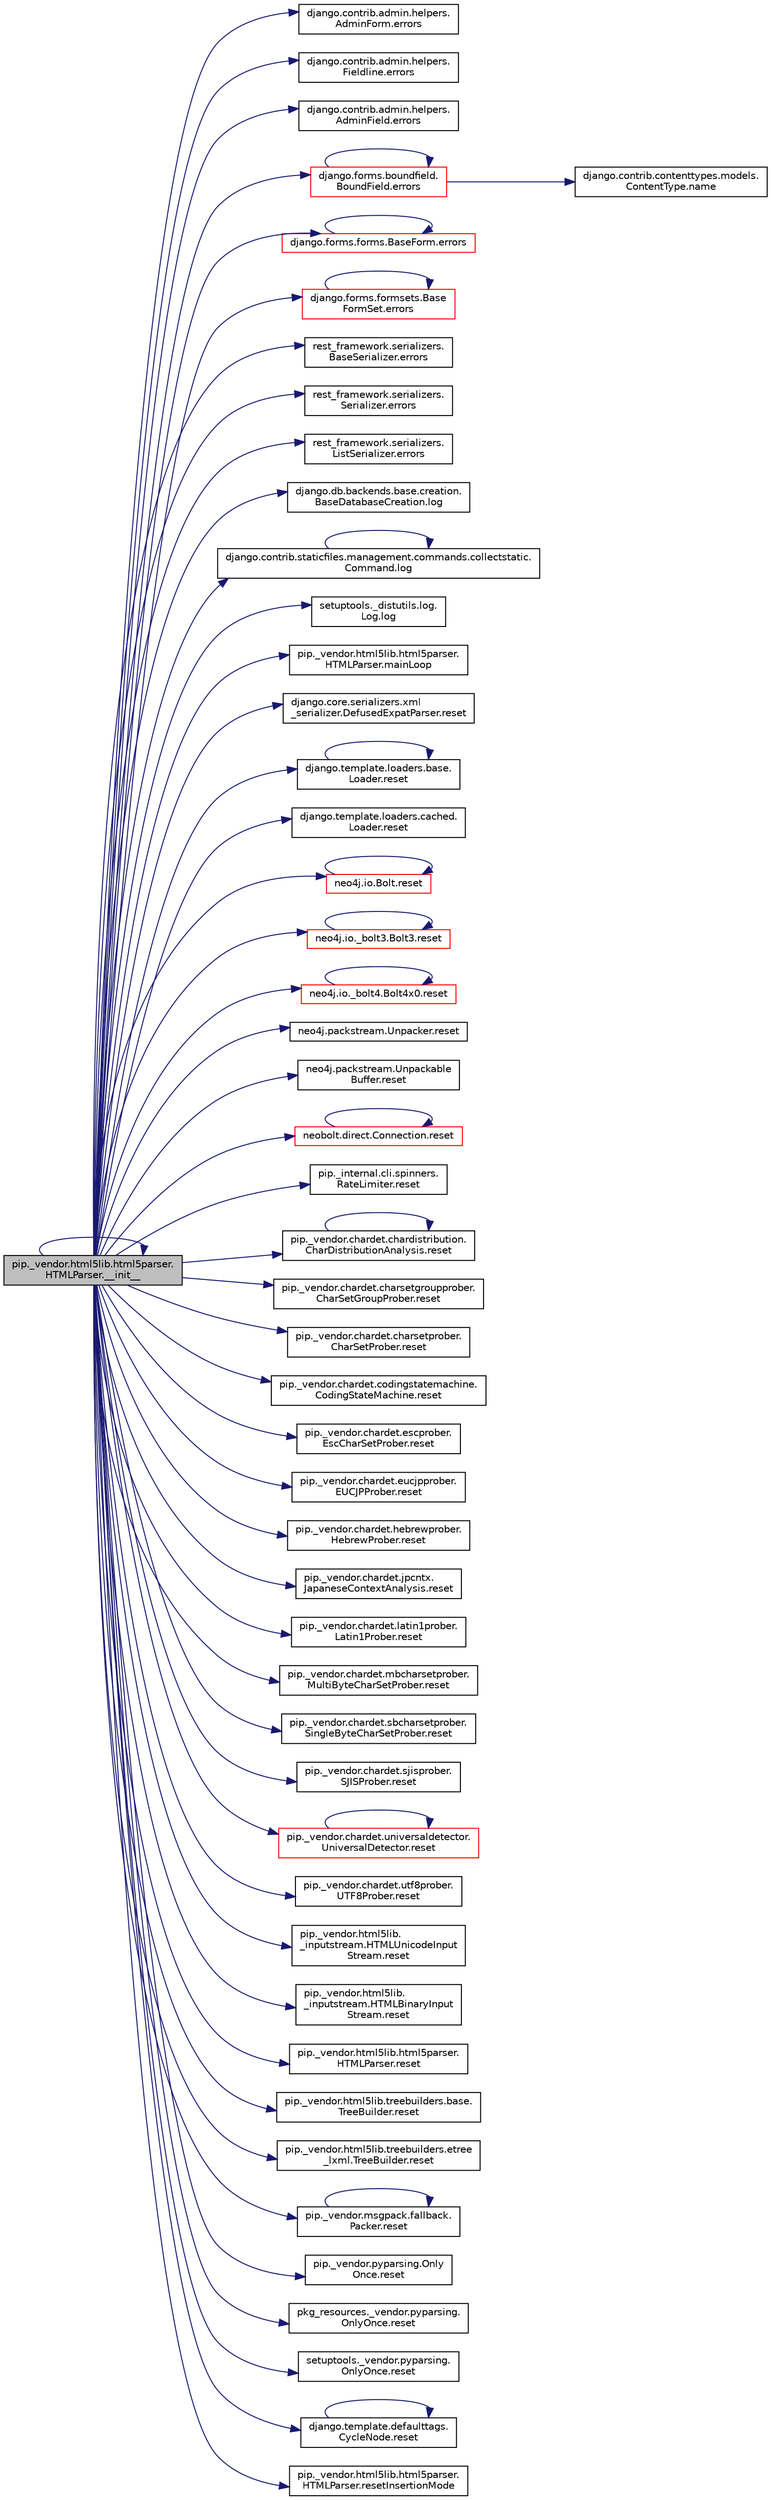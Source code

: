 digraph "pip._vendor.html5lib.html5parser.HTMLParser.__init__"
{
 // LATEX_PDF_SIZE
  edge [fontname="Helvetica",fontsize="10",labelfontname="Helvetica",labelfontsize="10"];
  node [fontname="Helvetica",fontsize="10",shape=record];
  rankdir="LR";
  Node1 [label="pip._vendor.html5lib.html5parser.\lHTMLParser.__init__",height=0.2,width=0.4,color="black", fillcolor="grey75", style="filled", fontcolor="black",tooltip=" "];
  Node1 -> Node1 [color="midnightblue",fontsize="10",style="solid",fontname="Helvetica"];
  Node1 -> Node2 [color="midnightblue",fontsize="10",style="solid",fontname="Helvetica"];
  Node2 [label="django.contrib.admin.helpers.\lAdminForm.errors",height=0.2,width=0.4,color="black", fillcolor="white", style="filled",URL="$d1/df3/classdjango_1_1contrib_1_1admin_1_1helpers_1_1_admin_form.html#a452ed01862d9f4fc9e2cf999d2c8888d",tooltip=" "];
  Node1 -> Node3 [color="midnightblue",fontsize="10",style="solid",fontname="Helvetica"];
  Node3 [label="django.contrib.admin.helpers.\lFieldline.errors",height=0.2,width=0.4,color="black", fillcolor="white", style="filled",URL="$d3/d77/classdjango_1_1contrib_1_1admin_1_1helpers_1_1_fieldline.html#a0913b40069443276d1dd1a8da7309fe5",tooltip=" "];
  Node1 -> Node4 [color="midnightblue",fontsize="10",style="solid",fontname="Helvetica"];
  Node4 [label="django.contrib.admin.helpers.\lAdminField.errors",height=0.2,width=0.4,color="black", fillcolor="white", style="filled",URL="$d8/dce/classdjango_1_1contrib_1_1admin_1_1helpers_1_1_admin_field.html#a30dc85c417b3ef2d4f6a7ff81d12e567",tooltip=" "];
  Node1 -> Node5 [color="midnightblue",fontsize="10",style="solid",fontname="Helvetica"];
  Node5 [label="django.forms.boundfield.\lBoundField.errors",height=0.2,width=0.4,color="red", fillcolor="white", style="filled",URL="$da/d92/classdjango_1_1forms_1_1boundfield_1_1_bound_field.html#abb405d3dbd52a8d8665be7a8541a6ba1",tooltip=" "];
  Node5 -> Node5 [color="midnightblue",fontsize="10",style="solid",fontname="Helvetica"];
  Node5 -> Node6 [color="midnightblue",fontsize="10",style="solid",fontname="Helvetica"];
  Node6 [label="django.contrib.contenttypes.models.\lContentType.name",height=0.2,width=0.4,color="black", fillcolor="white", style="filled",URL="$d6/d20/classdjango_1_1contrib_1_1contenttypes_1_1models_1_1_content_type.html#a1577e45d8940ca8ce7032df05c0920f1",tooltip=" "];
  Node1 -> Node94 [color="midnightblue",fontsize="10",style="solid",fontname="Helvetica"];
  Node94 [label="django.forms.forms.BaseForm.errors",height=0.2,width=0.4,color="red", fillcolor="white", style="filled",URL="$d8/d44/classdjango_1_1forms_1_1forms_1_1_base_form.html#ad1f2f603258fa86762632a8c17fe5aa8",tooltip=" "];
  Node94 -> Node94 [color="midnightblue",fontsize="10",style="solid",fontname="Helvetica"];
  Node1 -> Node1084 [color="midnightblue",fontsize="10",style="solid",fontname="Helvetica"];
  Node1084 [label="django.forms.formsets.Base\lFormSet.errors",height=0.2,width=0.4,color="red", fillcolor="white", style="filled",URL="$d5/d7f/classdjango_1_1forms_1_1formsets_1_1_base_form_set.html#a3beee57c0d0f934ac19a621dfa83193c",tooltip=" "];
  Node1084 -> Node1084 [color="midnightblue",fontsize="10",style="solid",fontname="Helvetica"];
  Node1 -> Node1142 [color="midnightblue",fontsize="10",style="solid",fontname="Helvetica"];
  Node1142 [label="rest_framework.serializers.\lBaseSerializer.errors",height=0.2,width=0.4,color="black", fillcolor="white", style="filled",URL="$d9/de7/classrest__framework_1_1serializers_1_1_base_serializer.html#a53141540c60ed82669cd9fd1d9845730",tooltip=" "];
  Node1 -> Node1143 [color="midnightblue",fontsize="10",style="solid",fontname="Helvetica"];
  Node1143 [label="rest_framework.serializers.\lSerializer.errors",height=0.2,width=0.4,color="black", fillcolor="white", style="filled",URL="$de/daf/classrest__framework_1_1serializers_1_1_serializer.html#a183e64c4e04f4a1210915cd3e62aef7e",tooltip=" "];
  Node1 -> Node1144 [color="midnightblue",fontsize="10",style="solid",fontname="Helvetica"];
  Node1144 [label="rest_framework.serializers.\lListSerializer.errors",height=0.2,width=0.4,color="black", fillcolor="white", style="filled",URL="$d9/dee/classrest__framework_1_1serializers_1_1_list_serializer.html#aac2ba535a232c805da33077eb675b9a9",tooltip=" "];
  Node1 -> Node2677 [color="midnightblue",fontsize="10",style="solid",fontname="Helvetica"];
  Node2677 [label="django.db.backends.base.creation.\lBaseDatabaseCreation.log",height=0.2,width=0.4,color="black", fillcolor="white", style="filled",URL="$de/d41/classdjango_1_1db_1_1backends_1_1base_1_1creation_1_1_base_database_creation.html#ac2cef781528967a343c7062bb888f738",tooltip=" "];
  Node1 -> Node2678 [color="midnightblue",fontsize="10",style="solid",fontname="Helvetica"];
  Node2678 [label="django.contrib.staticfiles.management.commands.collectstatic.\lCommand.log",height=0.2,width=0.4,color="black", fillcolor="white", style="filled",URL="$d8/df6/classdjango_1_1contrib_1_1staticfiles_1_1management_1_1commands_1_1collectstatic_1_1_command.html#a68fe3d510190ff090e80dd7c441f8231",tooltip=" "];
  Node2678 -> Node2678 [color="midnightblue",fontsize="10",style="solid",fontname="Helvetica"];
  Node1 -> Node2679 [color="midnightblue",fontsize="10",style="solid",fontname="Helvetica"];
  Node2679 [label="setuptools._distutils.log.\lLog.log",height=0.2,width=0.4,color="black", fillcolor="white", style="filled",URL="$d8/d63/classsetuptools_1_1__distutils_1_1log_1_1_log.html#a7aa578dfa48595e2cda9d730c4087317",tooltip=" "];
  Node1 -> Node5529 [color="midnightblue",fontsize="10",style="solid",fontname="Helvetica"];
  Node5529 [label="pip._vendor.html5lib.html5parser.\lHTMLParser.mainLoop",height=0.2,width=0.4,color="black", fillcolor="white", style="filled",URL="$dd/dcc/classpip_1_1__vendor_1_1html5lib_1_1html5parser_1_1_h_t_m_l_parser.html#ae297e849d198615154c12cefe3cc7850",tooltip=" "];
  Node1 -> Node4622 [color="midnightblue",fontsize="10",style="solid",fontname="Helvetica"];
  Node4622 [label="django.core.serializers.xml\l_serializer.DefusedExpatParser.reset",height=0.2,width=0.4,color="black", fillcolor="white", style="filled",URL="$de/d2b/classdjango_1_1core_1_1serializers_1_1xml__serializer_1_1_defused_expat_parser.html#a03b1adba6607da1450093600aaa9817d",tooltip=" "];
  Node1 -> Node4623 [color="midnightblue",fontsize="10",style="solid",fontname="Helvetica"];
  Node4623 [label="django.template.loaders.base.\lLoader.reset",height=0.2,width=0.4,color="black", fillcolor="white", style="filled",URL="$db/d97/classdjango_1_1template_1_1loaders_1_1base_1_1_loader.html#a5c8f88a557d632e424df242f1091a7f6",tooltip=" "];
  Node4623 -> Node4623 [color="midnightblue",fontsize="10",style="solid",fontname="Helvetica"];
  Node1 -> Node4624 [color="midnightblue",fontsize="10",style="solid",fontname="Helvetica"];
  Node4624 [label="django.template.loaders.cached.\lLoader.reset",height=0.2,width=0.4,color="black", fillcolor="white", style="filled",URL="$de/d52/classdjango_1_1template_1_1loaders_1_1cached_1_1_loader.html#ae704813ba02eb839e71e8f3fbe9428e1",tooltip=" "];
  Node1 -> Node4625 [color="midnightblue",fontsize="10",style="solid",fontname="Helvetica"];
  Node4625 [label="neo4j.io.Bolt.reset",height=0.2,width=0.4,color="red", fillcolor="white", style="filled",URL="$db/dec/classneo4j_1_1io_1_1_bolt.html#a33def863154b30524bec5e4838dfcced",tooltip=" "];
  Node4625 -> Node4625 [color="midnightblue",fontsize="10",style="solid",fontname="Helvetica"];
  Node1 -> Node4627 [color="midnightblue",fontsize="10",style="solid",fontname="Helvetica"];
  Node4627 [label="neo4j.io._bolt3.Bolt3.reset",height=0.2,width=0.4,color="red", fillcolor="white", style="filled",URL="$db/d66/classneo4j_1_1io_1_1__bolt3_1_1_bolt3.html#a2ea8fc802c7b0d66e3549121b1285947",tooltip=" "];
  Node4627 -> Node4627 [color="midnightblue",fontsize="10",style="solid",fontname="Helvetica"];
  Node1 -> Node4628 [color="midnightblue",fontsize="10",style="solid",fontname="Helvetica"];
  Node4628 [label="neo4j.io._bolt4.Bolt4x0.reset",height=0.2,width=0.4,color="red", fillcolor="white", style="filled",URL="$d2/dd8/classneo4j_1_1io_1_1__bolt4_1_1_bolt4x0.html#a2dc1b3e8cd497185596a179c7d14c209",tooltip=" "];
  Node4628 -> Node4628 [color="midnightblue",fontsize="10",style="solid",fontname="Helvetica"];
  Node1 -> Node4629 [color="midnightblue",fontsize="10",style="solid",fontname="Helvetica"];
  Node4629 [label="neo4j.packstream.Unpacker.reset",height=0.2,width=0.4,color="black", fillcolor="white", style="filled",URL="$d8/db9/classneo4j_1_1packstream_1_1_unpacker.html#ae10d8a403f65798a36493437b3dea6ff",tooltip=" "];
  Node1 -> Node4630 [color="midnightblue",fontsize="10",style="solid",fontname="Helvetica"];
  Node4630 [label="neo4j.packstream.Unpackable\lBuffer.reset",height=0.2,width=0.4,color="black", fillcolor="white", style="filled",URL="$dc/d49/classneo4j_1_1packstream_1_1_unpackable_buffer.html#a4ed7e21f0a91e9ccbdecd86b8ee8c614",tooltip=" "];
  Node1 -> Node4631 [color="midnightblue",fontsize="10",style="solid",fontname="Helvetica"];
  Node4631 [label="neobolt.direct.Connection.reset",height=0.2,width=0.4,color="red", fillcolor="white", style="filled",URL="$d8/db4/classneobolt_1_1direct_1_1_connection.html#a61bc4e93d32e42b507e812be65482c08",tooltip=" "];
  Node4631 -> Node4631 [color="midnightblue",fontsize="10",style="solid",fontname="Helvetica"];
  Node1 -> Node4671 [color="midnightblue",fontsize="10",style="solid",fontname="Helvetica"];
  Node4671 [label="pip._internal.cli.spinners.\lRateLimiter.reset",height=0.2,width=0.4,color="black", fillcolor="white", style="filled",URL="$dd/d3f/classpip_1_1__internal_1_1cli_1_1spinners_1_1_rate_limiter.html#a92d7d7f3a0f153e7dabded57c9ff2426",tooltip=" "];
  Node1 -> Node4672 [color="midnightblue",fontsize="10",style="solid",fontname="Helvetica"];
  Node4672 [label="pip._vendor.chardet.chardistribution.\lCharDistributionAnalysis.reset",height=0.2,width=0.4,color="black", fillcolor="white", style="filled",URL="$d0/d28/classpip_1_1__vendor_1_1chardet_1_1chardistribution_1_1_char_distribution_analysis.html#a45dda14cf45d7916201368c93ea16331",tooltip=" "];
  Node4672 -> Node4672 [color="midnightblue",fontsize="10",style="solid",fontname="Helvetica"];
  Node1 -> Node4673 [color="midnightblue",fontsize="10",style="solid",fontname="Helvetica"];
  Node4673 [label="pip._vendor.chardet.charsetgroupprober.\lCharSetGroupProber.reset",height=0.2,width=0.4,color="black", fillcolor="white", style="filled",URL="$d5/d8f/classpip_1_1__vendor_1_1chardet_1_1charsetgroupprober_1_1_char_set_group_prober.html#ad75ae185045ab85f1e49529a12347512",tooltip=" "];
  Node1 -> Node4674 [color="midnightblue",fontsize="10",style="solid",fontname="Helvetica"];
  Node4674 [label="pip._vendor.chardet.charsetprober.\lCharSetProber.reset",height=0.2,width=0.4,color="black", fillcolor="white", style="filled",URL="$da/d33/classpip_1_1__vendor_1_1chardet_1_1charsetprober_1_1_char_set_prober.html#aa47b12c232a299bee837a8fcb5ef5fb4",tooltip=" "];
  Node1 -> Node4675 [color="midnightblue",fontsize="10",style="solid",fontname="Helvetica"];
  Node4675 [label="pip._vendor.chardet.codingstatemachine.\lCodingStateMachine.reset",height=0.2,width=0.4,color="black", fillcolor="white", style="filled",URL="$d8/d67/classpip_1_1__vendor_1_1chardet_1_1codingstatemachine_1_1_coding_state_machine.html#a166581e46d6368be7bf5796ccb5a677a",tooltip=" "];
  Node1 -> Node4676 [color="midnightblue",fontsize="10",style="solid",fontname="Helvetica"];
  Node4676 [label="pip._vendor.chardet.escprober.\lEscCharSetProber.reset",height=0.2,width=0.4,color="black", fillcolor="white", style="filled",URL="$d9/d37/classpip_1_1__vendor_1_1chardet_1_1escprober_1_1_esc_char_set_prober.html#a105abff32907608981376c927adc3df2",tooltip=" "];
  Node1 -> Node4677 [color="midnightblue",fontsize="10",style="solid",fontname="Helvetica"];
  Node4677 [label="pip._vendor.chardet.eucjpprober.\lEUCJPProber.reset",height=0.2,width=0.4,color="black", fillcolor="white", style="filled",URL="$dd/d73/classpip_1_1__vendor_1_1chardet_1_1eucjpprober_1_1_e_u_c_j_p_prober.html#a64b3799fc2f0b29abfa585ff595600d8",tooltip=" "];
  Node1 -> Node4678 [color="midnightblue",fontsize="10",style="solid",fontname="Helvetica"];
  Node4678 [label="pip._vendor.chardet.hebrewprober.\lHebrewProber.reset",height=0.2,width=0.4,color="black", fillcolor="white", style="filled",URL="$db/db2/classpip_1_1__vendor_1_1chardet_1_1hebrewprober_1_1_hebrew_prober.html#a255f4e84d025fcd0ccf75e9b303f5317",tooltip=" "];
  Node1 -> Node4679 [color="midnightblue",fontsize="10",style="solid",fontname="Helvetica"];
  Node4679 [label="pip._vendor.chardet.jpcntx.\lJapaneseContextAnalysis.reset",height=0.2,width=0.4,color="black", fillcolor="white", style="filled",URL="$d1/dce/classpip_1_1__vendor_1_1chardet_1_1jpcntx_1_1_japanese_context_analysis.html#a6757960a65eca5d82c259096a087ab53",tooltip=" "];
  Node1 -> Node4680 [color="midnightblue",fontsize="10",style="solid",fontname="Helvetica"];
  Node4680 [label="pip._vendor.chardet.latin1prober.\lLatin1Prober.reset",height=0.2,width=0.4,color="black", fillcolor="white", style="filled",URL="$d6/d9c/classpip_1_1__vendor_1_1chardet_1_1latin1prober_1_1_latin1_prober.html#ae93a3d62962944fa76d73ce58c63efed",tooltip=" "];
  Node1 -> Node4681 [color="midnightblue",fontsize="10",style="solid",fontname="Helvetica"];
  Node4681 [label="pip._vendor.chardet.mbcharsetprober.\lMultiByteCharSetProber.reset",height=0.2,width=0.4,color="black", fillcolor="white", style="filled",URL="$df/d40/classpip_1_1__vendor_1_1chardet_1_1mbcharsetprober_1_1_multi_byte_char_set_prober.html#a73b17ff997e8b3a1e22de3bc4af7c893",tooltip=" "];
  Node1 -> Node4682 [color="midnightblue",fontsize="10",style="solid",fontname="Helvetica"];
  Node4682 [label="pip._vendor.chardet.sbcharsetprober.\lSingleByteCharSetProber.reset",height=0.2,width=0.4,color="black", fillcolor="white", style="filled",URL="$d1/d89/classpip_1_1__vendor_1_1chardet_1_1sbcharsetprober_1_1_single_byte_char_set_prober.html#a5fdca398c777f973566899bc4475f199",tooltip=" "];
  Node1 -> Node4683 [color="midnightblue",fontsize="10",style="solid",fontname="Helvetica"];
  Node4683 [label="pip._vendor.chardet.sjisprober.\lSJISProber.reset",height=0.2,width=0.4,color="black", fillcolor="white", style="filled",URL="$dc/dba/classpip_1_1__vendor_1_1chardet_1_1sjisprober_1_1_s_j_i_s_prober.html#a45ca136c3fed531ab3975cb718a070ae",tooltip=" "];
  Node1 -> Node4684 [color="midnightblue",fontsize="10",style="solid",fontname="Helvetica"];
  Node4684 [label="pip._vendor.chardet.universaldetector.\lUniversalDetector.reset",height=0.2,width=0.4,color="red", fillcolor="white", style="filled",URL="$d1/d68/classpip_1_1__vendor_1_1chardet_1_1universaldetector_1_1_universal_detector.html#afce2e9be4f989e238a55e2e9eb34c225",tooltip=" "];
  Node4684 -> Node4684 [color="midnightblue",fontsize="10",style="solid",fontname="Helvetica"];
  Node1 -> Node4685 [color="midnightblue",fontsize="10",style="solid",fontname="Helvetica"];
  Node4685 [label="pip._vendor.chardet.utf8prober.\lUTF8Prober.reset",height=0.2,width=0.4,color="black", fillcolor="white", style="filled",URL="$d7/d49/classpip_1_1__vendor_1_1chardet_1_1utf8prober_1_1_u_t_f8_prober.html#a4f551f7ffc90dd9723cc903718d8ecdb",tooltip=" "];
  Node1 -> Node4686 [color="midnightblue",fontsize="10",style="solid",fontname="Helvetica"];
  Node4686 [label="pip._vendor.html5lib.\l_inputstream.HTMLUnicodeInput\lStream.reset",height=0.2,width=0.4,color="black", fillcolor="white", style="filled",URL="$de/dab/classpip_1_1__vendor_1_1html5lib_1_1__inputstream_1_1_h_t_m_l_unicode_input_stream.html#a6b92704558b31483c618144ab330a58d",tooltip=" "];
  Node1 -> Node4687 [color="midnightblue",fontsize="10",style="solid",fontname="Helvetica"];
  Node4687 [label="pip._vendor.html5lib.\l_inputstream.HTMLBinaryInput\lStream.reset",height=0.2,width=0.4,color="black", fillcolor="white", style="filled",URL="$dc/db5/classpip_1_1__vendor_1_1html5lib_1_1__inputstream_1_1_h_t_m_l_binary_input_stream.html#a208819de9d665e6a3495accf823e7523",tooltip=" "];
  Node1 -> Node4688 [color="midnightblue",fontsize="10",style="solid",fontname="Helvetica"];
  Node4688 [label="pip._vendor.html5lib.html5parser.\lHTMLParser.reset",height=0.2,width=0.4,color="black", fillcolor="white", style="filled",URL="$dd/dcc/classpip_1_1__vendor_1_1html5lib_1_1html5parser_1_1_h_t_m_l_parser.html#afd57ec3d47ecc1e4a08ac4bbc842df20",tooltip=" "];
  Node1 -> Node4689 [color="midnightblue",fontsize="10",style="solid",fontname="Helvetica"];
  Node4689 [label="pip._vendor.html5lib.treebuilders.base.\lTreeBuilder.reset",height=0.2,width=0.4,color="black", fillcolor="white", style="filled",URL="$dc/d32/classpip_1_1__vendor_1_1html5lib_1_1treebuilders_1_1base_1_1_tree_builder.html#a40d63bb6edc4a5eb597ea2c87560b902",tooltip=" "];
  Node1 -> Node4690 [color="midnightblue",fontsize="10",style="solid",fontname="Helvetica"];
  Node4690 [label="pip._vendor.html5lib.treebuilders.etree\l_lxml.TreeBuilder.reset",height=0.2,width=0.4,color="black", fillcolor="white", style="filled",URL="$db/d31/classpip_1_1__vendor_1_1html5lib_1_1treebuilders_1_1etree__lxml_1_1_tree_builder.html#a1e5a0ed58a8e885f801fa9da33f474e2",tooltip=" "];
  Node1 -> Node4691 [color="midnightblue",fontsize="10",style="solid",fontname="Helvetica"];
  Node4691 [label="pip._vendor.msgpack.fallback.\lPacker.reset",height=0.2,width=0.4,color="black", fillcolor="white", style="filled",URL="$d8/da6/classpip_1_1__vendor_1_1msgpack_1_1fallback_1_1_packer.html#a68104cad7b27fc61b98c678d5f8982fe",tooltip=" "];
  Node4691 -> Node4691 [color="midnightblue",fontsize="10",style="solid",fontname="Helvetica"];
  Node1 -> Node4692 [color="midnightblue",fontsize="10",style="solid",fontname="Helvetica"];
  Node4692 [label="pip._vendor.pyparsing.Only\lOnce.reset",height=0.2,width=0.4,color="black", fillcolor="white", style="filled",URL="$d1/dc6/classpip_1_1__vendor_1_1pyparsing_1_1_only_once.html#af18ba1d2e78fd69ab6b1a4ff09bbbd50",tooltip=" "];
  Node1 -> Node4693 [color="midnightblue",fontsize="10",style="solid",fontname="Helvetica"];
  Node4693 [label="pkg_resources._vendor.pyparsing.\lOnlyOnce.reset",height=0.2,width=0.4,color="black", fillcolor="white", style="filled",URL="$d9/d75/classpkg__resources_1_1__vendor_1_1pyparsing_1_1_only_once.html#a925ee2e194f1e319c743b8655bd8bf47",tooltip=" "];
  Node1 -> Node4694 [color="midnightblue",fontsize="10",style="solid",fontname="Helvetica"];
  Node4694 [label="setuptools._vendor.pyparsing.\lOnlyOnce.reset",height=0.2,width=0.4,color="black", fillcolor="white", style="filled",URL="$d3/db9/classsetuptools_1_1__vendor_1_1pyparsing_1_1_only_once.html#a5cf8d6511a3ea8030adf0bab3f45e54a",tooltip=" "];
  Node1 -> Node4695 [color="midnightblue",fontsize="10",style="solid",fontname="Helvetica"];
  Node4695 [label="django.template.defaulttags.\lCycleNode.reset",height=0.2,width=0.4,color="black", fillcolor="white", style="filled",URL="$d4/df8/classdjango_1_1template_1_1defaulttags_1_1_cycle_node.html#adabebc081a31f5989834ebf01c0ef0ca",tooltip=" "];
  Node4695 -> Node4695 [color="midnightblue",fontsize="10",style="solid",fontname="Helvetica"];
  Node1 -> Node5530 [color="midnightblue",fontsize="10",style="solid",fontname="Helvetica"];
  Node5530 [label="pip._vendor.html5lib.html5parser.\lHTMLParser.resetInsertionMode",height=0.2,width=0.4,color="black", fillcolor="white", style="filled",URL="$dd/dcc/classpip_1_1__vendor_1_1html5lib_1_1html5parser_1_1_h_t_m_l_parser.html#a9c879f1e835e2b2dedc1fe532a4c0e6f",tooltip=" "];
}
